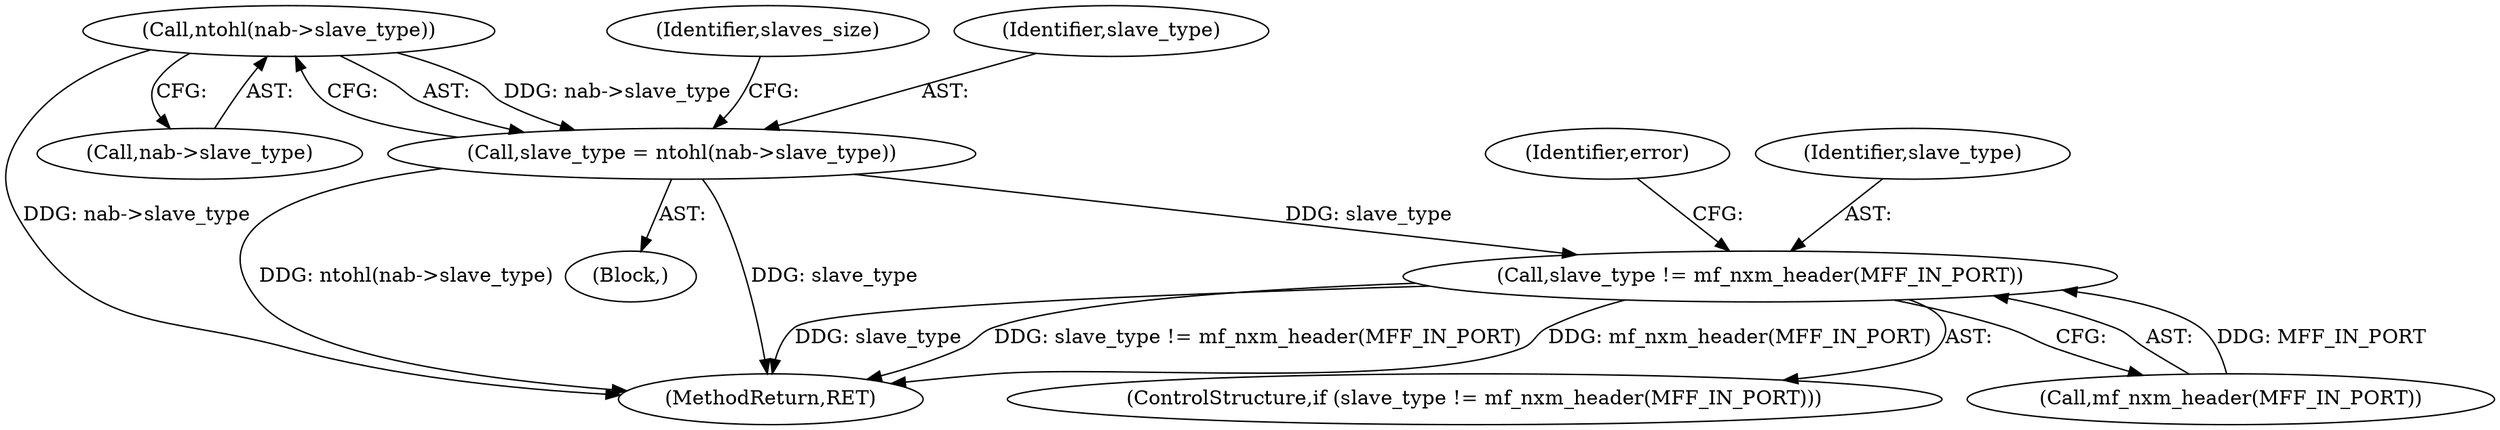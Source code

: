 digraph "0_ovs_9237a63c47bd314b807cda0bd2216264e82edbe8@pointer" {
"1000156" [label="(Call,ntohl(nab->slave_type))"];
"1000154" [label="(Call,slave_type = ntohl(nab->slave_type))"];
"1000226" [label="(Call,slave_type != mf_nxm_header(MFF_IN_PORT))"];
"1000228" [label="(Call,mf_nxm_header(MFF_IN_PORT))"];
"1000226" [label="(Call,slave_type != mf_nxm_header(MFF_IN_PORT))"];
"1000234" [label="(Identifier,error)"];
"1000106" [label="(Block,)"];
"1000154" [label="(Call,slave_type = ntohl(nab->slave_type))"];
"1000156" [label="(Call,ntohl(nab->slave_type))"];
"1000415" [label="(MethodReturn,RET)"];
"1000157" [label="(Call,nab->slave_type)"];
"1000161" [label="(Identifier,slaves_size)"];
"1000225" [label="(ControlStructure,if (slave_type != mf_nxm_header(MFF_IN_PORT)))"];
"1000227" [label="(Identifier,slave_type)"];
"1000155" [label="(Identifier,slave_type)"];
"1000156" -> "1000154"  [label="AST: "];
"1000156" -> "1000157"  [label="CFG: "];
"1000157" -> "1000156"  [label="AST: "];
"1000154" -> "1000156"  [label="CFG: "];
"1000156" -> "1000415"  [label="DDG: nab->slave_type"];
"1000156" -> "1000154"  [label="DDG: nab->slave_type"];
"1000154" -> "1000106"  [label="AST: "];
"1000155" -> "1000154"  [label="AST: "];
"1000161" -> "1000154"  [label="CFG: "];
"1000154" -> "1000415"  [label="DDG: slave_type"];
"1000154" -> "1000415"  [label="DDG: ntohl(nab->slave_type)"];
"1000154" -> "1000226"  [label="DDG: slave_type"];
"1000226" -> "1000225"  [label="AST: "];
"1000226" -> "1000228"  [label="CFG: "];
"1000227" -> "1000226"  [label="AST: "];
"1000228" -> "1000226"  [label="AST: "];
"1000234" -> "1000226"  [label="CFG: "];
"1000226" -> "1000415"  [label="DDG: slave_type"];
"1000226" -> "1000415"  [label="DDG: slave_type != mf_nxm_header(MFF_IN_PORT)"];
"1000226" -> "1000415"  [label="DDG: mf_nxm_header(MFF_IN_PORT)"];
"1000228" -> "1000226"  [label="DDG: MFF_IN_PORT"];
}
